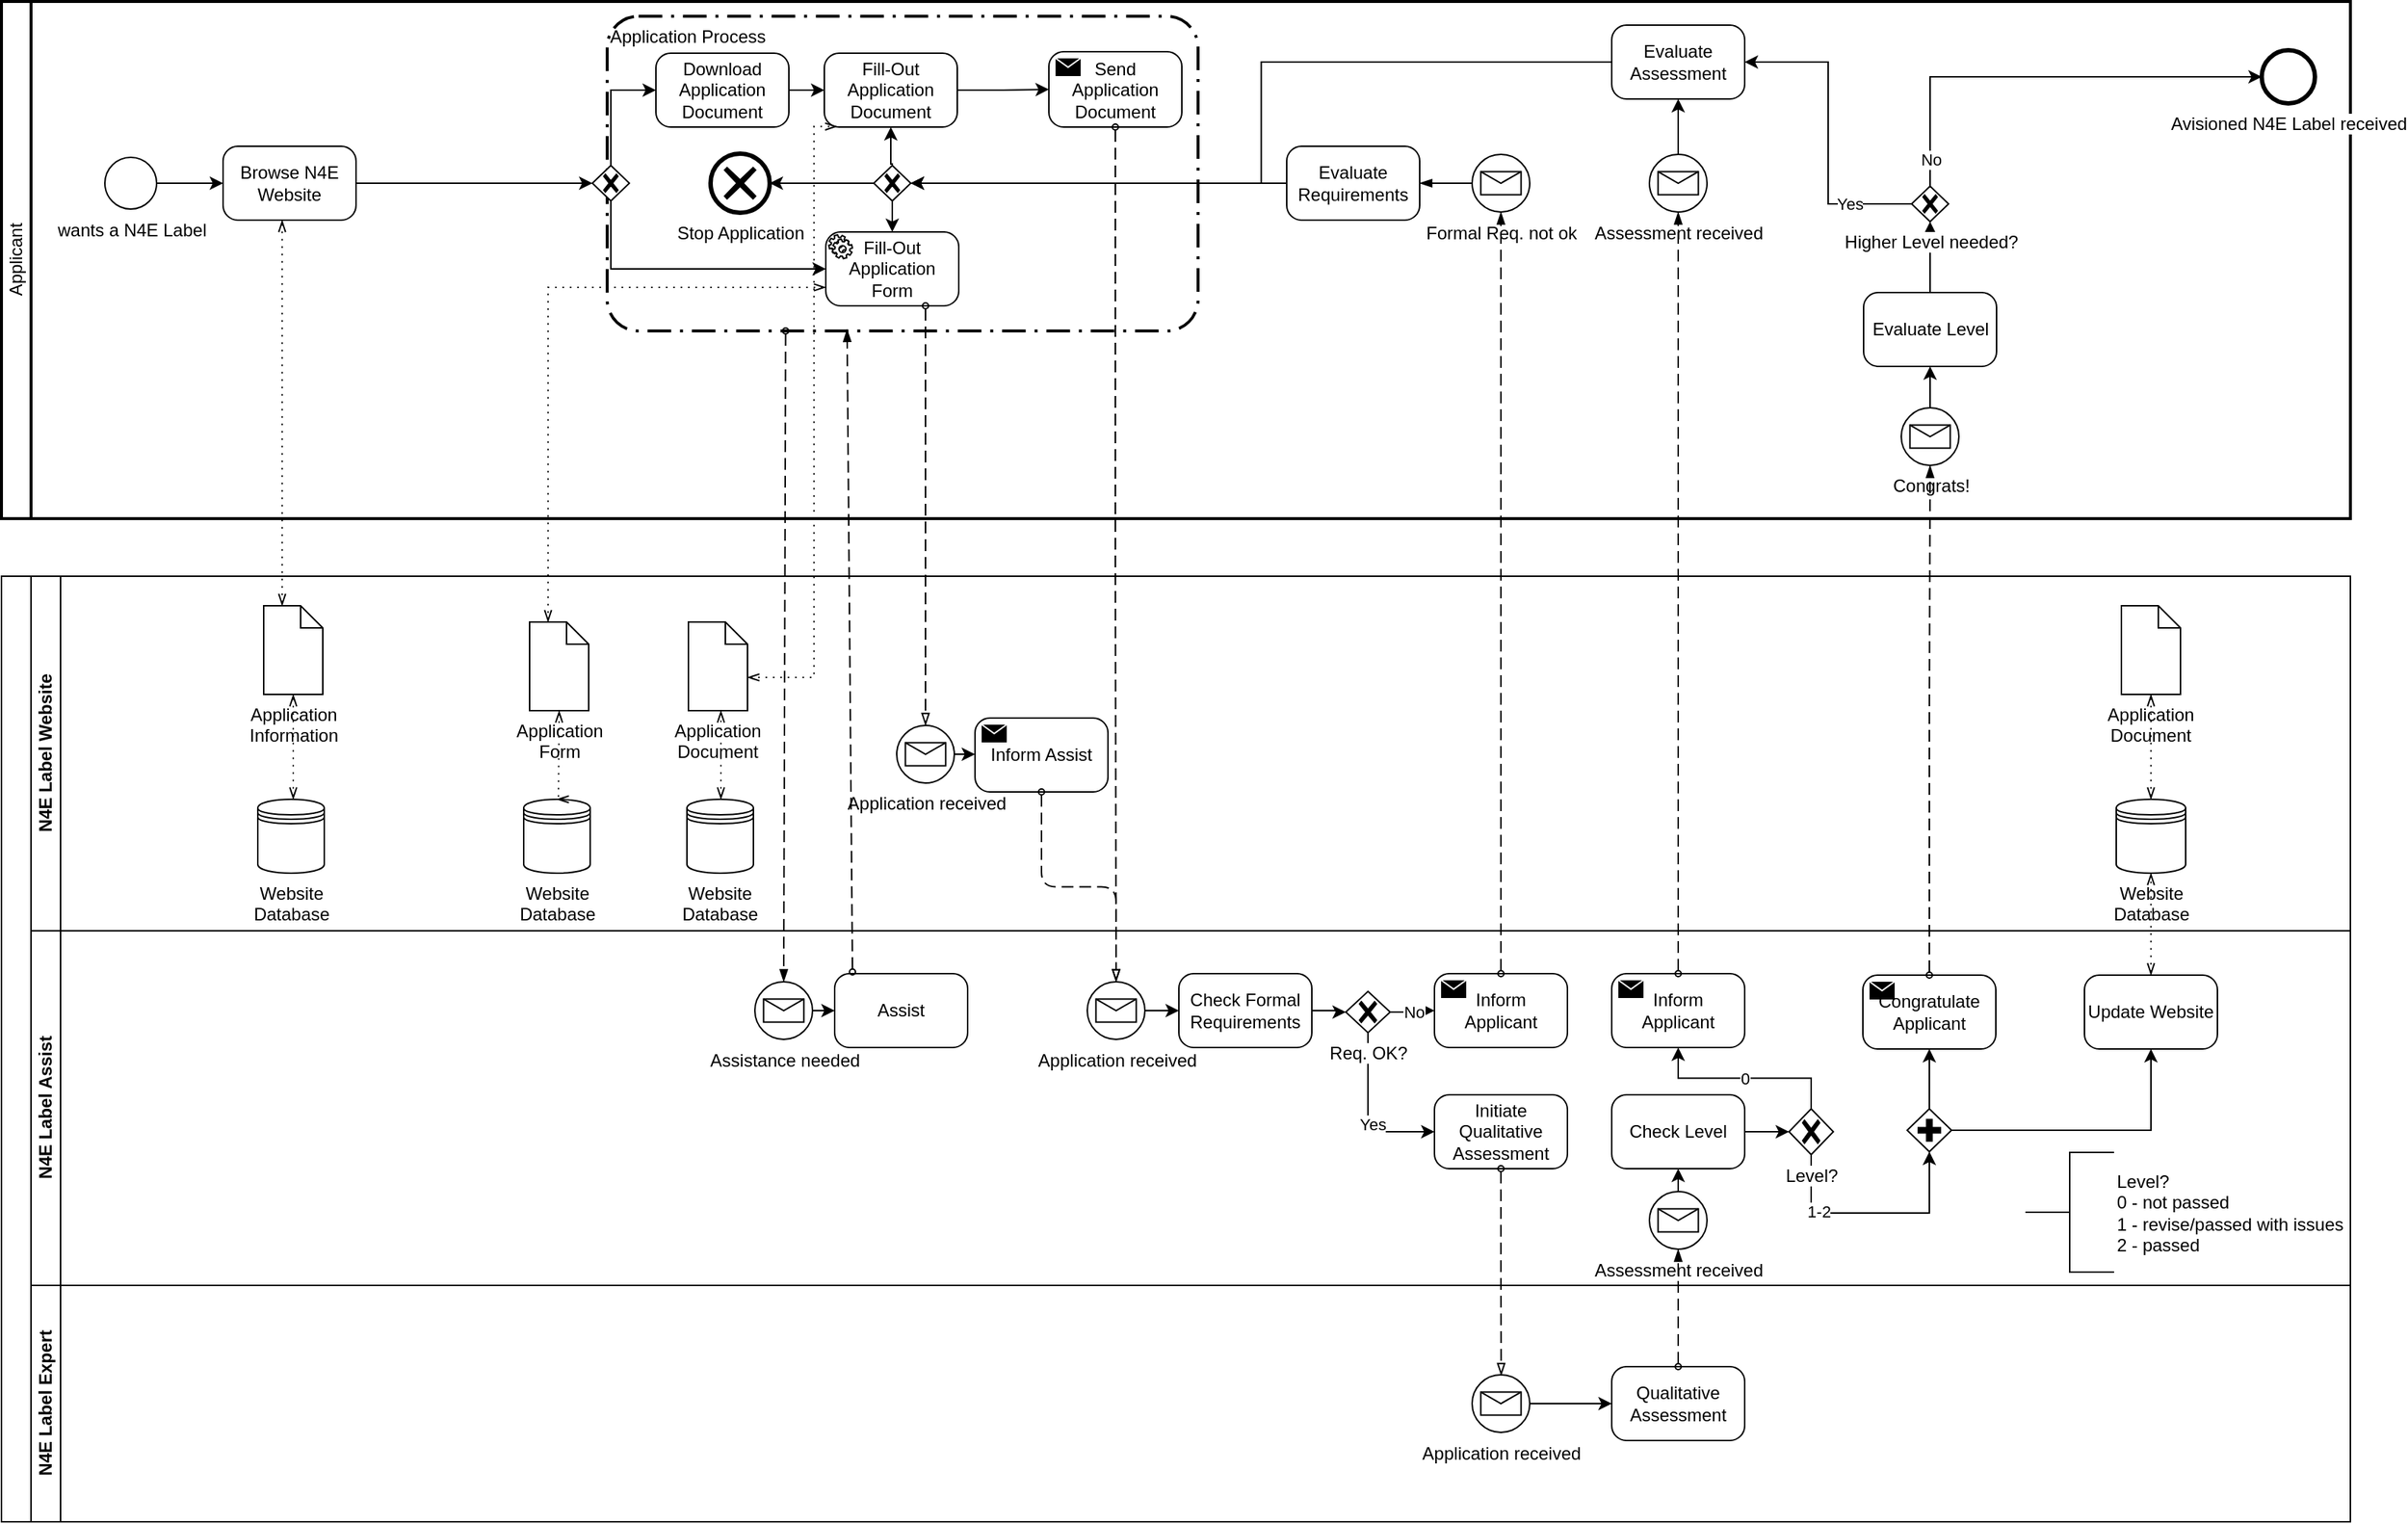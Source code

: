 <mxfile version="20.3.7" type="github">
  <diagram id="vR4M4Qg-3FGXWyI_U7lr" name="Seite-1">
    <mxGraphModel dx="1237" dy="1781" grid="1" gridSize="10" guides="1" tooltips="1" connect="1" arrows="1" fold="1" page="1" pageScale="1" pageWidth="1654" pageHeight="1169" math="0" shadow="0">
      <root>
        <mxCell id="0" />
        <mxCell id="1" parent="0" />
        <mxCell id="XjGaM9rbLymnAQcrOGoT-1" value="&lt;div&gt;Applicant&lt;/div&gt;" style="swimlane;html=1;startSize=20;fontStyle=0;collapsible=0;horizontal=0;swimlaneLine=1;swimlaneFillColor=#ffffff;strokeWidth=2;" vertex="1" parent="1">
          <mxGeometry x="40" y="-70" width="1590" height="350" as="geometry" />
        </mxCell>
        <mxCell id="XjGaM9rbLymnAQcrOGoT-29" value="Application Process" style="points=[[0.25,0,0],[0.5,0,0],[0.75,0,0],[1,0.25,0],[1,0.5,0],[1,0.75,0],[0.75,1,0],[0.5,1,0],[0.25,1,0],[0,0.75,0],[0,0.5,0],[0,0.25,0]];rounded=1;arcSize=10;dashed=1;strokeColor=default;fillColor=#FFFFFF;gradientColor=none;dashPattern=8 3 1 3;strokeWidth=2;fontFamily=Helvetica;fontSize=12;fontColor=default;align=left;verticalAlign=top;" vertex="1" parent="XjGaM9rbLymnAQcrOGoT-1">
          <mxGeometry x="410" y="10" width="400" height="213" as="geometry" />
        </mxCell>
        <mxCell id="XjGaM9rbLymnAQcrOGoT-16" style="edgeStyle=orthogonalEdgeStyle;rounded=0;orthogonalLoop=1;jettySize=auto;html=1;exitX=1;exitY=0.5;exitDx=0;exitDy=0;exitPerimeter=0;entryX=0;entryY=0.5;entryDx=0;entryDy=0;entryPerimeter=0;" edge="1" parent="XjGaM9rbLymnAQcrOGoT-1" source="XjGaM9rbLymnAQcrOGoT-13" target="XjGaM9rbLymnAQcrOGoT-14">
          <mxGeometry relative="1" as="geometry" />
        </mxCell>
        <mxCell id="XjGaM9rbLymnAQcrOGoT-13" value="&lt;div&gt;wants a N4E Label&lt;/div&gt;" style="points=[[0.145,0.145,0],[0.5,0,0],[0.855,0.145,0],[1,0.5,0],[0.855,0.855,0],[0.5,1,0],[0.145,0.855,0],[0,0.5,0]];shape=mxgraph.bpmn.event;html=1;verticalLabelPosition=bottom;labelBackgroundColor=#ffffff;verticalAlign=top;align=center;perimeter=ellipsePerimeter;outlineConnect=0;aspect=fixed;outline=standard;symbol=general;fillColor=#FFFFFF;" vertex="1" parent="XjGaM9rbLymnAQcrOGoT-1">
          <mxGeometry x="70" y="105.5" width="35" height="35" as="geometry" />
        </mxCell>
        <mxCell id="XjGaM9rbLymnAQcrOGoT-26" value="" style="edgeStyle=orthogonalEdgeStyle;rounded=0;orthogonalLoop=1;jettySize=auto;html=1;entryX=0;entryY=0.5;entryDx=0;entryDy=0;entryPerimeter=0;startArrow=none;exitX=1;exitY=0.5;exitDx=0;exitDy=0;exitPerimeter=0;" edge="1" parent="XjGaM9rbLymnAQcrOGoT-1" source="XjGaM9rbLymnAQcrOGoT-14" target="XjGaM9rbLymnAQcrOGoT-98">
          <mxGeometry relative="1" as="geometry">
            <mxPoint x="295" y="123" as="sourcePoint" />
            <mxPoint x="390" y="123" as="targetPoint" />
          </mxGeometry>
        </mxCell>
        <mxCell id="XjGaM9rbLymnAQcrOGoT-14" value="Browse N4E Website" style="points=[[0.25,0,0],[0.5,0,0],[0.75,0,0],[1,0.25,0],[1,0.5,0],[1,0.75,0],[0.75,1,0],[0.5,1,0],[0.25,1,0],[0,0.75,0],[0,0.5,0],[0,0.25,0]];shape=mxgraph.bpmn.task;whiteSpace=wrap;rectStyle=rounded;size=10;taskMarker=abstract;fillColor=#FFFFFF;" vertex="1" parent="XjGaM9rbLymnAQcrOGoT-1">
          <mxGeometry x="150" y="98" width="90" height="50" as="geometry" />
        </mxCell>
        <mxCell id="XjGaM9rbLymnAQcrOGoT-96" style="edgeStyle=orthogonalEdgeStyle;rounded=0;orthogonalLoop=1;jettySize=auto;html=1;exitX=1;exitY=0.5;exitDx=0;exitDy=0;exitPerimeter=0;entryX=0;entryY=0.5;entryDx=0;entryDy=0;entryPerimeter=0;" edge="1" parent="XjGaM9rbLymnAQcrOGoT-1" source="XjGaM9rbLymnAQcrOGoT-27" target="XjGaM9rbLymnAQcrOGoT-95">
          <mxGeometry relative="1" as="geometry" />
        </mxCell>
        <mxCell id="XjGaM9rbLymnAQcrOGoT-27" value="Download Application Document" style="points=[[0.25,0,0],[0.5,0,0],[0.75,0,0],[1,0.25,0],[1,0.5,0],[1,0.75,0],[0.75,1,0],[0.5,1,0],[0.25,1,0],[0,0.75,0],[0,0.5,0],[0,0.25,0]];shape=mxgraph.bpmn.task;whiteSpace=wrap;rectStyle=rounded;size=10;taskMarker=abstract;fillColor=#FFFFFF;" vertex="1" parent="XjGaM9rbLymnAQcrOGoT-1">
          <mxGeometry x="443" y="35" width="90" height="50" as="geometry" />
        </mxCell>
        <mxCell id="XjGaM9rbLymnAQcrOGoT-30" value="Avisioned N4E Label received" style="points=[[0.145,0.145,0],[0.5,0,0],[0.855,0.145,0],[1,0.5,0],[0.855,0.855,0],[0.5,1,0],[0.145,0.855,0],[0,0.5,0]];shape=mxgraph.bpmn.event;html=1;verticalLabelPosition=bottom;labelBackgroundColor=#ffffff;verticalAlign=top;align=center;perimeter=ellipsePerimeter;outlineConnect=0;aspect=fixed;outline=end;symbol=terminate2;fillColor=#FFFFFF;" vertex="1" parent="XjGaM9rbLymnAQcrOGoT-1">
          <mxGeometry x="1530" y="33" width="36" height="36" as="geometry" />
        </mxCell>
        <mxCell id="XjGaM9rbLymnAQcrOGoT-41" value="Send Application Document" style="points=[[0.25,0,0],[0.5,0,0],[0.75,0,0],[1,0.25,0],[1,0.5,0],[1,0.75,0],[0.75,1,0],[0.5,1,0],[0.25,1,0],[0,0.75,0],[0,0.5,0],[0,0.25,0]];shape=mxgraph.bpmn.task;whiteSpace=wrap;rectStyle=rounded;size=10;taskMarker=send;fillColor=#FFFFFF;" vertex="1" parent="XjGaM9rbLymnAQcrOGoT-1">
          <mxGeometry x="709" y="34" width="90" height="51" as="geometry" />
        </mxCell>
        <mxCell id="XjGaM9rbLymnAQcrOGoT-42" value="Fill-Out Application Form" style="points=[[0.25,0,0],[0.5,0,0],[0.75,0,0],[1,0.25,0],[1,0.5,0],[1,0.75,0],[0.75,1,0],[0.5,1,0],[0.25,1,0],[0,0.75,0],[0,0.5,0],[0,0.25,0]];shape=mxgraph.bpmn.task;whiteSpace=wrap;rectStyle=rounded;size=10;taskMarker=service;fontFamily=Helvetica;fontSize=12;fontColor=default;align=center;strokeColor=default;fillColor=#FFFFFF;" vertex="1" parent="XjGaM9rbLymnAQcrOGoT-1">
          <mxGeometry x="558" y="156" width="90" height="50" as="geometry" />
        </mxCell>
        <mxCell id="XjGaM9rbLymnAQcrOGoT-100" style="edgeStyle=orthogonalEdgeStyle;rounded=0;orthogonalLoop=1;jettySize=auto;html=1;exitX=0;exitY=0.5;exitDx=0;exitDy=0;exitPerimeter=0;entryX=1;entryY=0.5;entryDx=0;entryDy=0;entryPerimeter=0;startArrow=none;" edge="1" parent="XjGaM9rbLymnAQcrOGoT-1" source="XjGaM9rbLymnAQcrOGoT-175" target="XjGaM9rbLymnAQcrOGoT-99">
          <mxGeometry relative="1" as="geometry" />
        </mxCell>
        <mxCell id="XjGaM9rbLymnAQcrOGoT-80" value="Formal Req. not ok" style="points=[[0.145,0.145,0],[0.5,0,0],[0.855,0.145,0],[1,0.5,0],[0.855,0.855,0],[0.5,1,0],[0.145,0.855,0],[0,0.5,0]];shape=mxgraph.bpmn.event;html=1;verticalLabelPosition=bottom;labelBackgroundColor=#ffffff;verticalAlign=top;align=center;perimeter=ellipsePerimeter;outlineConnect=0;aspect=fixed;outline=standard;symbol=message;fontFamily=Helvetica;fontSize=12;fontColor=default;strokeColor=default;fillColor=#FFFFFF;" vertex="1" parent="XjGaM9rbLymnAQcrOGoT-1">
          <mxGeometry x="995.5" y="103.5" width="39" height="39" as="geometry" />
        </mxCell>
        <mxCell id="XjGaM9rbLymnAQcrOGoT-92" style="edgeStyle=orthogonalEdgeStyle;rounded=0;orthogonalLoop=1;jettySize=auto;html=1;exitX=0.5;exitY=1;exitDx=0;exitDy=0;exitPerimeter=0;entryX=0;entryY=0.5;entryDx=0;entryDy=0;entryPerimeter=0;" edge="1" parent="XjGaM9rbLymnAQcrOGoT-1" source="XjGaM9rbLymnAQcrOGoT-98" target="XjGaM9rbLymnAQcrOGoT-42">
          <mxGeometry relative="1" as="geometry">
            <mxPoint x="415" y="148" as="sourcePoint" />
          </mxGeometry>
        </mxCell>
        <mxCell id="XjGaM9rbLymnAQcrOGoT-94" style="edgeStyle=orthogonalEdgeStyle;rounded=0;orthogonalLoop=1;jettySize=auto;html=1;exitX=0.5;exitY=0;exitDx=0;exitDy=0;exitPerimeter=0;entryX=0;entryY=0.5;entryDx=0;entryDy=0;entryPerimeter=0;" edge="1" parent="XjGaM9rbLymnAQcrOGoT-1" source="XjGaM9rbLymnAQcrOGoT-98" target="XjGaM9rbLymnAQcrOGoT-27">
          <mxGeometry relative="1" as="geometry">
            <mxPoint x="415" y="98" as="sourcePoint" />
          </mxGeometry>
        </mxCell>
        <mxCell id="XjGaM9rbLymnAQcrOGoT-97" style="edgeStyle=orthogonalEdgeStyle;rounded=0;orthogonalLoop=1;jettySize=auto;html=1;exitX=1;exitY=0.5;exitDx=0;exitDy=0;exitPerimeter=0;entryX=0;entryY=0.5;entryDx=0;entryDy=0;entryPerimeter=0;" edge="1" parent="XjGaM9rbLymnAQcrOGoT-1" source="XjGaM9rbLymnAQcrOGoT-95" target="XjGaM9rbLymnAQcrOGoT-41">
          <mxGeometry relative="1" as="geometry" />
        </mxCell>
        <mxCell id="XjGaM9rbLymnAQcrOGoT-95" value="Fill-Out Application Document" style="points=[[0.25,0,0],[0.5,0,0],[0.75,0,0],[1,0.25,0],[1,0.5,0],[1,0.75,0],[0.75,1,0],[0.5,1,0],[0.25,1,0],[0,0.75,0],[0,0.5,0],[0,0.25,0]];shape=mxgraph.bpmn.task;whiteSpace=wrap;rectStyle=rounded;size=10;taskMarker=abstract;fillColor=#FFFFFF;" vertex="1" parent="XjGaM9rbLymnAQcrOGoT-1">
          <mxGeometry x="557" y="35" width="90" height="50" as="geometry" />
        </mxCell>
        <mxCell id="XjGaM9rbLymnAQcrOGoT-98" value="" style="points=[[0.25,0.25,0],[0.5,0,0],[0.75,0.25,0],[1,0.5,0],[0.75,0.75,0],[0.5,1,0],[0.25,0.75,0],[0,0.5,0]];shape=mxgraph.bpmn.gateway2;html=1;verticalLabelPosition=bottom;labelBackgroundColor=#ffffff;verticalAlign=top;align=center;perimeter=rhombusPerimeter;outlineConnect=0;outline=none;symbol=none;gwType=exclusive;fontFamily=Helvetica;fontSize=12;fontColor=default;strokeColor=default;fillColor=#FFFFFF;" vertex="1" parent="XjGaM9rbLymnAQcrOGoT-1">
          <mxGeometry x="400" y="111" width="25" height="24" as="geometry" />
        </mxCell>
        <mxCell id="XjGaM9rbLymnAQcrOGoT-101" style="edgeStyle=orthogonalEdgeStyle;rounded=0;orthogonalLoop=1;jettySize=auto;html=1;exitX=0.5;exitY=0;exitDx=0;exitDy=0;exitPerimeter=0;entryX=0.5;entryY=1;entryDx=0;entryDy=0;entryPerimeter=0;" edge="1" parent="XjGaM9rbLymnAQcrOGoT-1" source="XjGaM9rbLymnAQcrOGoT-99" target="XjGaM9rbLymnAQcrOGoT-95">
          <mxGeometry relative="1" as="geometry">
            <Array as="points">
              <mxPoint x="602" y="110" />
              <mxPoint x="603" y="110" />
            </Array>
          </mxGeometry>
        </mxCell>
        <mxCell id="XjGaM9rbLymnAQcrOGoT-102" style="edgeStyle=orthogonalEdgeStyle;rounded=0;orthogonalLoop=1;jettySize=auto;html=1;exitX=0.5;exitY=1;exitDx=0;exitDy=0;exitPerimeter=0;entryX=0.5;entryY=0;entryDx=0;entryDy=0;entryPerimeter=0;" edge="1" parent="XjGaM9rbLymnAQcrOGoT-1" source="XjGaM9rbLymnAQcrOGoT-99" target="XjGaM9rbLymnAQcrOGoT-42">
          <mxGeometry relative="1" as="geometry" />
        </mxCell>
        <mxCell id="XjGaM9rbLymnAQcrOGoT-109" style="edgeStyle=orthogonalEdgeStyle;rounded=0;orthogonalLoop=1;jettySize=auto;html=1;exitX=0;exitY=0.5;exitDx=0;exitDy=0;exitPerimeter=0;" edge="1" parent="XjGaM9rbLymnAQcrOGoT-1" source="XjGaM9rbLymnAQcrOGoT-99" target="XjGaM9rbLymnAQcrOGoT-108">
          <mxGeometry relative="1" as="geometry" />
        </mxCell>
        <mxCell id="XjGaM9rbLymnAQcrOGoT-99" value="" style="points=[[0.25,0.25,0],[0.5,0,0],[0.75,0.25,0],[1,0.5,0],[0.75,0.75,0],[0.5,1,0],[0.25,0.75,0],[0,0.5,0]];shape=mxgraph.bpmn.gateway2;html=1;verticalLabelPosition=bottom;labelBackgroundColor=#ffffff;verticalAlign=top;align=center;perimeter=rhombusPerimeter;outlineConnect=0;outline=none;symbol=none;gwType=exclusive;fontFamily=Helvetica;fontSize=12;fontColor=default;strokeColor=default;fillColor=#FFFFFF;" vertex="1" parent="XjGaM9rbLymnAQcrOGoT-1">
          <mxGeometry x="590.5" y="111" width="25" height="24" as="geometry" />
        </mxCell>
        <mxCell id="XjGaM9rbLymnAQcrOGoT-108" value="Stop Application" style="points=[[0.145,0.145,0],[0.5,0,0],[0.855,0.145,0],[1,0.5,0],[0.855,0.855,0],[0.5,1,0],[0.145,0.855,0],[0,0.5,0]];shape=mxgraph.bpmn.event;html=1;verticalLabelPosition=bottom;labelBackgroundColor=#ffffff;verticalAlign=top;align=center;perimeter=ellipsePerimeter;outlineConnect=0;aspect=fixed;outline=end;symbol=cancel;fillColor=#FFFFFF;" vertex="1" parent="XjGaM9rbLymnAQcrOGoT-1">
          <mxGeometry x="480" y="103" width="40" height="40" as="geometry" />
        </mxCell>
        <mxCell id="XjGaM9rbLymnAQcrOGoT-149" style="edgeStyle=orthogonalEdgeStyle;rounded=0;orthogonalLoop=1;jettySize=auto;html=1;exitX=0.5;exitY=0;exitDx=0;exitDy=0;exitPerimeter=0;entryX=0.5;entryY=1;entryDx=0;entryDy=0;entryPerimeter=0;" edge="1" parent="XjGaM9rbLymnAQcrOGoT-1" source="XjGaM9rbLymnAQcrOGoT-121" target="XjGaM9rbLymnAQcrOGoT-148">
          <mxGeometry relative="1" as="geometry" />
        </mxCell>
        <mxCell id="XjGaM9rbLymnAQcrOGoT-121" value="Assessment received" style="points=[[0.145,0.145,0],[0.5,0,0],[0.855,0.145,0],[1,0.5,0],[0.855,0.855,0],[0.5,1,0],[0.145,0.855,0],[0,0.5,0]];shape=mxgraph.bpmn.event;html=1;verticalLabelPosition=bottom;labelBackgroundColor=#ffffff;verticalAlign=top;align=center;perimeter=ellipsePerimeter;outlineConnect=0;aspect=fixed;outline=standard;symbol=message;fontFamily=Helvetica;fontSize=12;fontColor=default;strokeColor=default;fillColor=#FFFFFF;" vertex="1" parent="XjGaM9rbLymnAQcrOGoT-1">
          <mxGeometry x="1115.5" y="103.5" width="39" height="39" as="geometry" />
        </mxCell>
        <mxCell id="XjGaM9rbLymnAQcrOGoT-166" style="edgeStyle=orthogonalEdgeStyle;rounded=0;orthogonalLoop=1;jettySize=auto;html=1;exitX=0.5;exitY=0;exitDx=0;exitDy=0;exitPerimeter=0;entryX=0.5;entryY=1;entryDx=0;entryDy=0;entryPerimeter=0;" edge="1" parent="XjGaM9rbLymnAQcrOGoT-1" source="XjGaM9rbLymnAQcrOGoT-138" target="XjGaM9rbLymnAQcrOGoT-165">
          <mxGeometry relative="1" as="geometry" />
        </mxCell>
        <mxCell id="XjGaM9rbLymnAQcrOGoT-138" value="Congrats!" style="points=[[0.145,0.145,0],[0.5,0,0],[0.855,0.145,0],[1,0.5,0],[0.855,0.855,0],[0.5,1,0],[0.145,0.855,0],[0,0.5,0]];shape=mxgraph.bpmn.event;html=1;verticalLabelPosition=bottom;labelBackgroundColor=#ffffff;verticalAlign=top;align=center;perimeter=ellipsePerimeter;outlineConnect=0;aspect=fixed;outline=standard;symbol=message;fontFamily=Helvetica;fontSize=12;fontColor=default;strokeColor=default;fillColor=#FFFFFF;" vertex="1" parent="XjGaM9rbLymnAQcrOGoT-1">
          <mxGeometry x="1286" y="275" width="39" height="39" as="geometry" />
        </mxCell>
        <mxCell id="XjGaM9rbLymnAQcrOGoT-151" style="edgeStyle=orthogonalEdgeStyle;rounded=0;orthogonalLoop=1;jettySize=auto;html=1;exitX=0;exitY=0.5;exitDx=0;exitDy=0;exitPerimeter=0;entryX=1;entryY=0.5;entryDx=0;entryDy=0;entryPerimeter=0;" edge="1" parent="XjGaM9rbLymnAQcrOGoT-1" source="XjGaM9rbLymnAQcrOGoT-148" target="XjGaM9rbLymnAQcrOGoT-99">
          <mxGeometry relative="1" as="geometry">
            <mxPoint x="986.5" y="41" as="targetPoint" />
          </mxGeometry>
        </mxCell>
        <mxCell id="XjGaM9rbLymnAQcrOGoT-148" value="Evaluate Assessment" style="points=[[0.25,0,0],[0.5,0,0],[0.75,0,0],[1,0.25,0],[1,0.5,0],[1,0.75,0],[0.75,1,0],[0.5,1,0],[0.25,1,0],[0,0.75,0],[0,0.5,0],[0,0.25,0]];shape=mxgraph.bpmn.task;whiteSpace=wrap;rectStyle=rounded;size=10;taskMarker=abstract;fillColor=#FFFFFF;" vertex="1" parent="XjGaM9rbLymnAQcrOGoT-1">
          <mxGeometry x="1090" y="16" width="90" height="50" as="geometry" />
        </mxCell>
        <mxCell id="XjGaM9rbLymnAQcrOGoT-168" style="edgeStyle=orthogonalEdgeStyle;rounded=0;orthogonalLoop=1;jettySize=auto;html=1;exitX=0.5;exitY=0;exitDx=0;exitDy=0;exitPerimeter=0;entryX=0.5;entryY=1;entryDx=0;entryDy=0;entryPerimeter=0;" edge="1" parent="XjGaM9rbLymnAQcrOGoT-1" source="XjGaM9rbLymnAQcrOGoT-165" target="XjGaM9rbLymnAQcrOGoT-167">
          <mxGeometry relative="1" as="geometry" />
        </mxCell>
        <mxCell id="XjGaM9rbLymnAQcrOGoT-165" value="Evaluate Level" style="points=[[0.25,0,0],[0.5,0,0],[0.75,0,0],[1,0.25,0],[1,0.5,0],[1,0.75,0],[0.75,1,0],[0.5,1,0],[0.25,1,0],[0,0.75,0],[0,0.5,0],[0,0.25,0]];shape=mxgraph.bpmn.task;whiteSpace=wrap;rectStyle=rounded;size=10;taskMarker=abstract;fillColor=#FFFFFF;" vertex="1" parent="XjGaM9rbLymnAQcrOGoT-1">
          <mxGeometry x="1260.5" y="197" width="90" height="50" as="geometry" />
        </mxCell>
        <mxCell id="XjGaM9rbLymnAQcrOGoT-169" style="edgeStyle=orthogonalEdgeStyle;rounded=0;orthogonalLoop=1;jettySize=auto;html=1;exitX=0;exitY=0.5;exitDx=0;exitDy=0;exitPerimeter=0;entryX=1;entryY=0.5;entryDx=0;entryDy=0;entryPerimeter=0;" edge="1" parent="XjGaM9rbLymnAQcrOGoT-1" source="XjGaM9rbLymnAQcrOGoT-167" target="XjGaM9rbLymnAQcrOGoT-148">
          <mxGeometry relative="1" as="geometry" />
        </mxCell>
        <mxCell id="XjGaM9rbLymnAQcrOGoT-170" value="Yes" style="edgeLabel;html=1;align=center;verticalAlign=middle;resizable=0;points=[];" vertex="1" connectable="0" parent="XjGaM9rbLymnAQcrOGoT-169">
          <mxGeometry x="-0.591" relative="1" as="geometry">
            <mxPoint as="offset" />
          </mxGeometry>
        </mxCell>
        <mxCell id="XjGaM9rbLymnAQcrOGoT-172" style="edgeStyle=orthogonalEdgeStyle;rounded=0;orthogonalLoop=1;jettySize=auto;html=1;exitX=0.5;exitY=0;exitDx=0;exitDy=0;exitPerimeter=0;entryX=0;entryY=0.5;entryDx=0;entryDy=0;entryPerimeter=0;" edge="1" parent="XjGaM9rbLymnAQcrOGoT-1" source="XjGaM9rbLymnAQcrOGoT-167" target="XjGaM9rbLymnAQcrOGoT-30">
          <mxGeometry relative="1" as="geometry" />
        </mxCell>
        <mxCell id="XjGaM9rbLymnAQcrOGoT-173" value="&lt;div&gt;No&lt;/div&gt;" style="edgeLabel;html=1;align=center;verticalAlign=middle;resizable=0;points=[];" vertex="1" connectable="0" parent="XjGaM9rbLymnAQcrOGoT-172">
          <mxGeometry x="-0.875" relative="1" as="geometry">
            <mxPoint as="offset" />
          </mxGeometry>
        </mxCell>
        <mxCell id="XjGaM9rbLymnAQcrOGoT-167" value="Higher Level needed?" style="points=[[0.25,0.25,0],[0.5,0,0],[0.75,0.25,0],[1,0.5,0],[0.75,0.75,0],[0.5,1,0],[0.25,0.75,0],[0,0.5,0]];shape=mxgraph.bpmn.gateway2;html=1;verticalLabelPosition=bottom;labelBackgroundColor=#ffffff;verticalAlign=top;align=center;perimeter=rhombusPerimeter;outlineConnect=0;outline=none;symbol=none;gwType=exclusive;fontFamily=Helvetica;fontSize=12;fontColor=default;strokeColor=default;fillColor=#FFFFFF;" vertex="1" parent="XjGaM9rbLymnAQcrOGoT-1">
          <mxGeometry x="1293" y="125" width="25" height="24" as="geometry" />
        </mxCell>
        <mxCell id="XjGaM9rbLymnAQcrOGoT-175" value="Evaluate Requirements" style="points=[[0.25,0,0],[0.5,0,0],[0.75,0,0],[1,0.25,0],[1,0.5,0],[1,0.75,0],[0.75,1,0],[0.5,1,0],[0.25,1,0],[0,0.75,0],[0,0.5,0],[0,0.25,0]];shape=mxgraph.bpmn.task;whiteSpace=wrap;rectStyle=rounded;size=10;taskMarker=abstract;fillColor=#FFFFFF;" vertex="1" parent="XjGaM9rbLymnAQcrOGoT-1">
          <mxGeometry x="870" y="98" width="90" height="50" as="geometry" />
        </mxCell>
        <mxCell id="XjGaM9rbLymnAQcrOGoT-176" value="" style="edgeStyle=orthogonalEdgeStyle;fontSize=11;html=1;endArrow=blockThin;endFill=1;fontFamily=Helvetica;fontColor=default;align=center;strokeColor=default;" edge="1" parent="XjGaM9rbLymnAQcrOGoT-1" source="XjGaM9rbLymnAQcrOGoT-80" target="XjGaM9rbLymnAQcrOGoT-175">
          <mxGeometry relative="1" as="geometry">
            <mxPoint x="1035.5" y="52" as="sourcePoint" />
            <mxPoint x="655.5" y="53" as="targetPoint" />
          </mxGeometry>
        </mxCell>
        <mxCell id="XjGaM9rbLymnAQcrOGoT-4" value="" style="swimlane;html=1;childLayout=stackLayout;resizeParent=1;resizeParentMax=0;horizontal=0;startSize=20;horizontalStack=0;fillColor=#FFFFFF;" vertex="1" parent="1">
          <mxGeometry x="40" y="319" width="1590" height="640" as="geometry" />
        </mxCell>
        <mxCell id="XjGaM9rbLymnAQcrOGoT-5" value="&lt;div&gt;N4E Label Website&lt;/div&gt;" style="swimlane;html=1;startSize=20;horizontal=0;fillColor=#FFFFFF;swimlaneFillColor=#FFFFFF;" vertex="1" parent="XjGaM9rbLymnAQcrOGoT-4">
          <mxGeometry x="20" width="1570" height="240" as="geometry" />
        </mxCell>
        <mxCell id="XjGaM9rbLymnAQcrOGoT-15" value="Website Database" style="shape=datastore;whiteSpace=wrap;html=1;labelPosition=center;verticalLabelPosition=bottom;align=center;verticalAlign=top;fillColor=#FFFFFF;" vertex="1" parent="XjGaM9rbLymnAQcrOGoT-5">
          <mxGeometry x="153.5" y="151" width="45" height="50" as="geometry" />
        </mxCell>
        <mxCell id="XjGaM9rbLymnAQcrOGoT-18" value="Application Information" style="shape=mxgraph.bpmn.data;labelPosition=center;verticalLabelPosition=bottom;align=center;verticalAlign=top;whiteSpace=wrap;size=15;html=1;fillColor=#FFFFFF;" vertex="1" parent="XjGaM9rbLymnAQcrOGoT-5">
          <mxGeometry x="157.5" y="20" width="40" height="60" as="geometry" />
        </mxCell>
        <mxCell id="XjGaM9rbLymnAQcrOGoT-22" value="" style="edgeStyle=elbowEdgeStyle;fontSize=12;html=1;endFill=0;startFill=0;endSize=6;startSize=6;dashed=1;dashPattern=1 4;endArrow=openThin;startArrow=openThin;fontFamily=Helvetica;fontColor=default;align=center;strokeColor=default;" edge="1" parent="XjGaM9rbLymnAQcrOGoT-5" source="XjGaM9rbLymnAQcrOGoT-15" target="XjGaM9rbLymnAQcrOGoT-18">
          <mxGeometry width="160" relative="1" as="geometry">
            <mxPoint x="220" y="110" as="sourcePoint" />
            <mxPoint x="530" y="40" as="targetPoint" />
          </mxGeometry>
        </mxCell>
        <mxCell id="XjGaM9rbLymnAQcrOGoT-31" value="Website Database" style="shape=datastore;whiteSpace=wrap;html=1;labelPosition=center;verticalLabelPosition=bottom;align=center;verticalAlign=top;fillColor=#FFFFFF;" vertex="1" parent="XjGaM9rbLymnAQcrOGoT-5">
          <mxGeometry x="444" y="151" width="45" height="50" as="geometry" />
        </mxCell>
        <mxCell id="XjGaM9rbLymnAQcrOGoT-32" value="Application Document" style="shape=mxgraph.bpmn.data;labelPosition=center;verticalLabelPosition=bottom;align=center;verticalAlign=top;whiteSpace=wrap;size=15;html=1;fillColor=#FFFFFF;" vertex="1" parent="XjGaM9rbLymnAQcrOGoT-5">
          <mxGeometry x="445" y="31" width="40" height="60" as="geometry" />
        </mxCell>
        <mxCell id="XjGaM9rbLymnAQcrOGoT-33" value="" style="edgeStyle=elbowEdgeStyle;fontSize=12;html=1;endFill=0;startFill=0;endSize=6;startSize=6;dashed=1;dashPattern=1 4;endArrow=openThin;startArrow=openThin;fontFamily=Helvetica;fontColor=default;align=center;strokeColor=default;" edge="1" parent="XjGaM9rbLymnAQcrOGoT-5" source="XjGaM9rbLymnAQcrOGoT-31">
          <mxGeometry width="160" relative="1" as="geometry">
            <mxPoint x="350" y="100" as="sourcePoint" />
            <mxPoint x="467" y="91" as="targetPoint" />
            <Array as="points">
              <mxPoint x="467" y="121" />
            </Array>
          </mxGeometry>
        </mxCell>
        <mxCell id="XjGaM9rbLymnAQcrOGoT-44" value="Website Database" style="shape=datastore;whiteSpace=wrap;html=1;labelPosition=center;verticalLabelPosition=bottom;align=center;verticalAlign=top;fillColor=#FFFFFF;" vertex="1" parent="XjGaM9rbLymnAQcrOGoT-5">
          <mxGeometry x="333.5" y="151" width="45" height="50" as="geometry" />
        </mxCell>
        <mxCell id="XjGaM9rbLymnAQcrOGoT-45" value="Application Form" style="shape=mxgraph.bpmn.data;labelPosition=center;verticalLabelPosition=bottom;align=center;verticalAlign=top;whiteSpace=wrap;size=15;html=1;fillColor=#FFFFFF;" vertex="1" parent="XjGaM9rbLymnAQcrOGoT-5">
          <mxGeometry x="337.5" y="31" width="40" height="60" as="geometry" />
        </mxCell>
        <mxCell id="XjGaM9rbLymnAQcrOGoT-51" value="" style="edgeStyle=elbowEdgeStyle;fontSize=12;html=1;endFill=0;startFill=0;endSize=6;startSize=6;dashed=1;dashPattern=1 4;endArrow=openThin;startArrow=openThin;rounded=0;exitX=0.5;exitY=1;exitDx=0;exitDy=0;exitPerimeter=0;entryX=0.5;entryY=0;entryDx=0;entryDy=0;" edge="1" parent="XjGaM9rbLymnAQcrOGoT-5" source="XjGaM9rbLymnAQcrOGoT-45" target="XjGaM9rbLymnAQcrOGoT-44">
          <mxGeometry width="160" relative="1" as="geometry">
            <mxPoint x="450" y="-29" as="sourcePoint" />
            <mxPoint x="610" y="-29" as="targetPoint" />
          </mxGeometry>
        </mxCell>
        <mxCell id="XjGaM9rbLymnAQcrOGoT-55" style="edgeStyle=orthogonalEdgeStyle;rounded=0;orthogonalLoop=1;jettySize=auto;html=1;exitX=1;exitY=0.5;exitDx=0;exitDy=0;exitPerimeter=0;entryX=0;entryY=0.5;entryDx=0;entryDy=0;entryPerimeter=0;" edge="1" parent="XjGaM9rbLymnAQcrOGoT-5" source="XjGaM9rbLymnAQcrOGoT-52" target="XjGaM9rbLymnAQcrOGoT-54">
          <mxGeometry relative="1" as="geometry" />
        </mxCell>
        <mxCell id="XjGaM9rbLymnAQcrOGoT-52" value="Application received" style="points=[[0.145,0.145,0],[0.5,0,0],[0.855,0.145,0],[1,0.5,0],[0.855,0.855,0],[0.5,1,0],[0.145,0.855,0],[0,0.5,0]];shape=mxgraph.bpmn.event;html=1;verticalLabelPosition=bottom;labelBackgroundColor=#ffffff;verticalAlign=top;align=center;perimeter=ellipsePerimeter;outlineConnect=0;aspect=fixed;outline=standard;symbol=message;fontFamily=Helvetica;fontSize=12;fontColor=default;strokeColor=default;fillColor=#FFFFFF;" vertex="1" parent="XjGaM9rbLymnAQcrOGoT-5">
          <mxGeometry x="586" y="101" width="39" height="39" as="geometry" />
        </mxCell>
        <mxCell id="XjGaM9rbLymnAQcrOGoT-54" value="Inform Assist" style="points=[[0.25,0,0],[0.5,0,0],[0.75,0,0],[1,0.25,0],[1,0.5,0],[1,0.75,0],[0.75,1,0],[0.5,1,0],[0.25,1,0],[0,0.75,0],[0,0.5,0],[0,0.25,0]];shape=mxgraph.bpmn.task;whiteSpace=wrap;rectStyle=rounded;size=10;taskMarker=send;fontFamily=Helvetica;fontSize=12;fontColor=default;align=center;strokeColor=default;fillColor=#FFFFFF;" vertex="1" parent="XjGaM9rbLymnAQcrOGoT-5">
          <mxGeometry x="639" y="96" width="90" height="50" as="geometry" />
        </mxCell>
        <mxCell id="XjGaM9rbLymnAQcrOGoT-147" style="edgeStyle=orthogonalEdgeStyle;fontSize=11;html=1;endFill=0;startFill=0;endSize=6;startSize=6;dashed=1;dashPattern=1 4;endArrow=openThin;startArrow=openThin;fontFamily=Helvetica;fontColor=default;align=center;strokeColor=default;" edge="1" parent="XjGaM9rbLymnAQcrOGoT-5" source="XjGaM9rbLymnAQcrOGoT-141" target="XjGaM9rbLymnAQcrOGoT-146">
          <mxGeometry relative="1" as="geometry" />
        </mxCell>
        <mxCell id="XjGaM9rbLymnAQcrOGoT-141" value="Website Database" style="shape=datastore;whiteSpace=wrap;html=1;labelPosition=center;verticalLabelPosition=bottom;align=center;verticalAlign=top;fillColor=#FFFFFF;" vertex="1" parent="XjGaM9rbLymnAQcrOGoT-5">
          <mxGeometry x="1411.5" y="151" width="47" height="50" as="geometry" />
        </mxCell>
        <mxCell id="XjGaM9rbLymnAQcrOGoT-146" value="Application Document" style="shape=mxgraph.bpmn.data;labelPosition=center;verticalLabelPosition=bottom;align=center;verticalAlign=top;whiteSpace=wrap;size=15;html=1;fillColor=#FFFFFF;" vertex="1" parent="XjGaM9rbLymnAQcrOGoT-5">
          <mxGeometry x="1415" y="20" width="40" height="60" as="geometry" />
        </mxCell>
        <mxCell id="XjGaM9rbLymnAQcrOGoT-6" value="&lt;div&gt;N4E Label Assist&lt;/div&gt;" style="swimlane;html=1;startSize=20;horizontal=0;swimlaneFillColor=#FFFFFF;" vertex="1" parent="XjGaM9rbLymnAQcrOGoT-4">
          <mxGeometry x="20" y="240" width="1570" height="240" as="geometry">
            <mxRectangle x="20" y="160" width="1020" height="30" as="alternateBounds" />
          </mxGeometry>
        </mxCell>
        <mxCell id="XjGaM9rbLymnAQcrOGoT-77" style="edgeStyle=orthogonalEdgeStyle;rounded=0;orthogonalLoop=1;jettySize=auto;html=1;exitX=1;exitY=0.5;exitDx=0;exitDy=0;exitPerimeter=0;entryX=0;entryY=0.5;entryDx=0;entryDy=0;entryPerimeter=0;" edge="1" parent="XjGaM9rbLymnAQcrOGoT-6" source="XjGaM9rbLymnAQcrOGoT-56" target="XjGaM9rbLymnAQcrOGoT-76">
          <mxGeometry relative="1" as="geometry" />
        </mxCell>
        <mxCell id="XjGaM9rbLymnAQcrOGoT-56" value="Application received" style="points=[[0.145,0.145,0],[0.5,0,0],[0.855,0.145,0],[1,0.5,0],[0.855,0.855,0],[0.5,1,0],[0.145,0.855,0],[0,0.5,0]];shape=mxgraph.bpmn.event;html=1;verticalLabelPosition=bottom;labelBackgroundColor=#ffffff;verticalAlign=top;align=center;perimeter=ellipsePerimeter;outlineConnect=0;aspect=fixed;outline=standard;symbol=message;fontFamily=Helvetica;fontSize=12;fontColor=default;strokeColor=default;fillColor=#FFFFFF;" vertex="1" parent="XjGaM9rbLymnAQcrOGoT-6">
          <mxGeometry x="715" y="34.5" width="39" height="39" as="geometry" />
        </mxCell>
        <mxCell id="XjGaM9rbLymnAQcrOGoT-72" value="Assistance needed" style="points=[[0.145,0.145,0],[0.5,0,0],[0.855,0.145,0],[1,0.5,0],[0.855,0.855,0],[0.5,1,0],[0.145,0.855,0],[0,0.5,0]];shape=mxgraph.bpmn.event;html=1;verticalLabelPosition=bottom;labelBackgroundColor=#ffffff;verticalAlign=top;align=center;perimeter=ellipsePerimeter;outlineConnect=0;aspect=fixed;outline=standard;symbol=message;fontFamily=Helvetica;fontSize=12;fontColor=default;strokeColor=default;fillColor=#FFFFFF;" vertex="1" parent="XjGaM9rbLymnAQcrOGoT-6">
          <mxGeometry x="490" y="34.5" width="39" height="39" as="geometry" />
        </mxCell>
        <mxCell id="XjGaM9rbLymnAQcrOGoT-73" value="Assist" style="points=[[0.25,0,0],[0.5,0,0],[0.75,0,0],[1,0.25,0],[1,0.5,0],[1,0.75,0],[0.75,1,0],[0.5,1,0],[0.25,1,0],[0,0.75,0],[0,0.5,0],[0,0.25,0]];shape=mxgraph.bpmn.task;whiteSpace=wrap;rectStyle=rounded;size=10;taskMarker=abstract;fillColor=#FFFFFF;" vertex="1" parent="XjGaM9rbLymnAQcrOGoT-6">
          <mxGeometry x="544" y="29" width="90" height="50" as="geometry" />
        </mxCell>
        <mxCell id="XjGaM9rbLymnAQcrOGoT-71" style="edgeStyle=orthogonalEdgeStyle;rounded=0;orthogonalLoop=1;jettySize=auto;html=1;exitX=1;exitY=0.5;exitDx=0;exitDy=0;exitPerimeter=0;entryX=0;entryY=0.5;entryDx=0;entryDy=0;entryPerimeter=0;" edge="1" parent="XjGaM9rbLymnAQcrOGoT-6" source="XjGaM9rbLymnAQcrOGoT-72" target="XjGaM9rbLymnAQcrOGoT-73">
          <mxGeometry relative="1" as="geometry" />
        </mxCell>
        <mxCell id="XjGaM9rbLymnAQcrOGoT-79" style="edgeStyle=orthogonalEdgeStyle;rounded=0;orthogonalLoop=1;jettySize=auto;html=1;exitX=1;exitY=0.5;exitDx=0;exitDy=0;exitPerimeter=0;" edge="1" parent="XjGaM9rbLymnAQcrOGoT-6" source="XjGaM9rbLymnAQcrOGoT-76" target="XjGaM9rbLymnAQcrOGoT-78">
          <mxGeometry relative="1" as="geometry" />
        </mxCell>
        <mxCell id="XjGaM9rbLymnAQcrOGoT-76" value="Check Formal Requirements" style="points=[[0.25,0,0],[0.5,0,0],[0.75,0,0],[1,0.25,0],[1,0.5,0],[1,0.75,0],[0.75,1,0],[0.5,1,0],[0.25,1,0],[0,0.75,0],[0,0.5,0],[0,0.25,0]];shape=mxgraph.bpmn.task;whiteSpace=wrap;rectStyle=rounded;size=10;taskMarker=abstract;fillColor=#FFFFFF;" vertex="1" parent="XjGaM9rbLymnAQcrOGoT-6">
          <mxGeometry x="777" y="29" width="90" height="50" as="geometry" />
        </mxCell>
        <mxCell id="XjGaM9rbLymnAQcrOGoT-87" style="edgeStyle=orthogonalEdgeStyle;rounded=0;orthogonalLoop=1;jettySize=auto;html=1;exitX=0.5;exitY=1;exitDx=0;exitDy=0;exitPerimeter=0;entryX=0;entryY=0.5;entryDx=0;entryDy=0;entryPerimeter=0;" edge="1" parent="XjGaM9rbLymnAQcrOGoT-6" source="XjGaM9rbLymnAQcrOGoT-78" target="XjGaM9rbLymnAQcrOGoT-86">
          <mxGeometry relative="1" as="geometry" />
        </mxCell>
        <mxCell id="XjGaM9rbLymnAQcrOGoT-88" value="Yes" style="edgeLabel;html=1;align=center;verticalAlign=middle;resizable=0;points=[];" vertex="1" connectable="0" parent="XjGaM9rbLymnAQcrOGoT-87">
          <mxGeometry x="0.097" y="3" relative="1" as="geometry">
            <mxPoint as="offset" />
          </mxGeometry>
        </mxCell>
        <mxCell id="XjGaM9rbLymnAQcrOGoT-78" value="Req. OK?" style="points=[[0.25,0.25,0],[0.5,0,0],[0.75,0.25,0],[1,0.5,0],[0.75,0.75,0],[0.5,1,0],[0.25,0.75,0],[0,0.5,0]];shape=mxgraph.bpmn.gateway2;html=1;verticalLabelPosition=bottom;labelBackgroundColor=#ffffff;verticalAlign=top;align=center;perimeter=rhombusPerimeter;outlineConnect=0;outline=none;symbol=none;gwType=exclusive;fontFamily=Helvetica;fontSize=12;fontColor=default;strokeColor=default;fillColor=#FFFFFF;" vertex="1" parent="XjGaM9rbLymnAQcrOGoT-6">
          <mxGeometry x="890" y="41" width="30" height="28" as="geometry" />
        </mxCell>
        <mxCell id="XjGaM9rbLymnAQcrOGoT-84" value="Inform &#xa;Applicant" style="points=[[0.25,0,0],[0.5,0,0],[0.75,0,0],[1,0.25,0],[1,0.5,0],[1,0.75,0],[0.75,1,0],[0.5,1,0],[0.25,1,0],[0,0.75,0],[0,0.5,0],[0,0.25,0]];shape=mxgraph.bpmn.task;whiteSpace=wrap;rectStyle=rounded;size=10;taskMarker=send;fontFamily=Helvetica;fontSize=12;fontColor=default;align=center;strokeColor=default;fillColor=#FFFFFF;" vertex="1" parent="XjGaM9rbLymnAQcrOGoT-6">
          <mxGeometry x="950" y="29" width="90" height="50" as="geometry" />
        </mxCell>
        <mxCell id="XjGaM9rbLymnAQcrOGoT-83" value="No" style="edgeStyle=orthogonalEdgeStyle;rounded=0;orthogonalLoop=1;jettySize=auto;html=1;entryX=0;entryY=0.5;entryDx=0;entryDy=0;entryPerimeter=0;" edge="1" parent="XjGaM9rbLymnAQcrOGoT-6" source="XjGaM9rbLymnAQcrOGoT-78" target="XjGaM9rbLymnAQcrOGoT-84">
          <mxGeometry relative="1" as="geometry">
            <mxPoint x="947.5" y="54" as="targetPoint" />
          </mxGeometry>
        </mxCell>
        <mxCell id="XjGaM9rbLymnAQcrOGoT-86" value="Initiate Qualitative Assessment" style="points=[[0.25,0,0],[0.5,0,0],[0.75,0,0],[1,0.25,0],[1,0.5,0],[1,0.75,0],[0.75,1,0],[0.5,1,0],[0.25,1,0],[0,0.75,0],[0,0.5,0],[0,0.25,0]];shape=mxgraph.bpmn.task;whiteSpace=wrap;rectStyle=rounded;size=10;taskMarker=abstract;fillColor=#FFFFFF;" vertex="1" parent="XjGaM9rbLymnAQcrOGoT-6">
          <mxGeometry x="950" y="111" width="90" height="50" as="geometry" />
        </mxCell>
        <mxCell id="XjGaM9rbLymnAQcrOGoT-128" style="edgeStyle=orthogonalEdgeStyle;rounded=0;orthogonalLoop=1;jettySize=auto;html=1;exitX=0.5;exitY=0;exitDx=0;exitDy=0;exitPerimeter=0;entryX=0.5;entryY=1;entryDx=0;entryDy=0;entryPerimeter=0;" edge="1" parent="XjGaM9rbLymnAQcrOGoT-6" source="XjGaM9rbLymnAQcrOGoT-112" target="XjGaM9rbLymnAQcrOGoT-126">
          <mxGeometry relative="1" as="geometry" />
        </mxCell>
        <mxCell id="XjGaM9rbLymnAQcrOGoT-112" value="Assessment received" style="points=[[0.145,0.145,0],[0.5,0,0],[0.855,0.145,0],[1,0.5,0],[0.855,0.855,0],[0.5,1,0],[0.145,0.855,0],[0,0.5,0]];shape=mxgraph.bpmn.event;html=1;verticalLabelPosition=bottom;labelBackgroundColor=#ffffff;verticalAlign=top;align=center;perimeter=ellipsePerimeter;outlineConnect=0;aspect=fixed;outline=standard;symbol=message;fontFamily=Helvetica;fontSize=12;fontColor=default;strokeColor=default;fillColor=#FFFFFF;" vertex="1" parent="XjGaM9rbLymnAQcrOGoT-6">
          <mxGeometry x="1095.5" y="176.5" width="39" height="39" as="geometry" />
        </mxCell>
        <mxCell id="XjGaM9rbLymnAQcrOGoT-134" style="edgeStyle=orthogonalEdgeStyle;rounded=0;orthogonalLoop=1;jettySize=auto;html=1;exitX=0.5;exitY=1;exitDx=0;exitDy=0;exitPerimeter=0;entryX=0.5;entryY=1;entryDx=0;entryDy=0;entryPerimeter=0;" edge="1" parent="XjGaM9rbLymnAQcrOGoT-6" source="XjGaM9rbLymnAQcrOGoT-117" target="XjGaM9rbLymnAQcrOGoT-123">
          <mxGeometry relative="1" as="geometry">
            <mxPoint x="1320" y="171" as="targetPoint" />
            <Array as="points">
              <mxPoint x="1205" y="191" />
              <mxPoint x="1285" y="191" />
            </Array>
          </mxGeometry>
        </mxCell>
        <mxCell id="XjGaM9rbLymnAQcrOGoT-135" value="1-2" style="edgeLabel;html=1;align=center;verticalAlign=middle;resizable=0;points=[];" vertex="1" connectable="0" parent="XjGaM9rbLymnAQcrOGoT-134">
          <mxGeometry x="-0.448" y="1" relative="1" as="geometry">
            <mxPoint as="offset" />
          </mxGeometry>
        </mxCell>
        <mxCell id="XjGaM9rbLymnAQcrOGoT-143" value="0" style="edgeStyle=orthogonalEdgeStyle;rounded=0;orthogonalLoop=1;jettySize=auto;html=1;exitX=0.5;exitY=0;exitDx=0;exitDy=0;exitPerimeter=0;entryX=0.5;entryY=1;entryDx=0;entryDy=0;entryPerimeter=0;" edge="1" parent="XjGaM9rbLymnAQcrOGoT-6" source="XjGaM9rbLymnAQcrOGoT-117" target="XjGaM9rbLymnAQcrOGoT-119">
          <mxGeometry relative="1" as="geometry" />
        </mxCell>
        <mxCell id="XjGaM9rbLymnAQcrOGoT-117" value="Level?" style="points=[[0.25,0.25,0],[0.5,0,0],[0.75,0.25,0],[1,0.5,0],[0.75,0.75,0],[0.5,1,0],[0.25,0.75,0],[0,0.5,0]];shape=mxgraph.bpmn.gateway2;html=1;verticalLabelPosition=bottom;labelBackgroundColor=#ffffff;verticalAlign=top;align=center;perimeter=rhombusPerimeter;outlineConnect=0;outline=none;symbol=none;gwType=exclusive;fillColor=#FFFFFF;" vertex="1" parent="XjGaM9rbLymnAQcrOGoT-6">
          <mxGeometry x="1190" y="120.5" width="30" height="31" as="geometry" />
        </mxCell>
        <mxCell id="XjGaM9rbLymnAQcrOGoT-119" value="Inform &#xa;Applicant" style="points=[[0.25,0,0],[0.5,0,0],[0.75,0,0],[1,0.25,0],[1,0.5,0],[1,0.75,0],[0.75,1,0],[0.5,1,0],[0.25,1,0],[0,0.75,0],[0,0.5,0],[0,0.25,0]];shape=mxgraph.bpmn.task;whiteSpace=wrap;rectStyle=rounded;size=10;taskMarker=send;fontFamily=Helvetica;fontSize=12;fontColor=default;align=center;strokeColor=default;fillColor=#FFFFFF;" vertex="1" parent="XjGaM9rbLymnAQcrOGoT-6">
          <mxGeometry x="1070" y="29" width="90" height="50" as="geometry" />
        </mxCell>
        <mxCell id="XjGaM9rbLymnAQcrOGoT-137" style="edgeStyle=orthogonalEdgeStyle;rounded=0;orthogonalLoop=1;jettySize=auto;html=1;exitX=0.5;exitY=0;exitDx=0;exitDy=0;exitPerimeter=0;entryX=0.5;entryY=1;entryDx=0;entryDy=0;entryPerimeter=0;" edge="1" parent="XjGaM9rbLymnAQcrOGoT-6" source="XjGaM9rbLymnAQcrOGoT-123" target="XjGaM9rbLymnAQcrOGoT-133">
          <mxGeometry relative="1" as="geometry" />
        </mxCell>
        <mxCell id="XjGaM9rbLymnAQcrOGoT-123" value="" style="points=[[0.25,0.25,0],[0.5,0,0],[0.75,0.25,0],[1,0.5,0],[0.75,0.75,0],[0.5,1,0],[0.25,0.75,0],[0,0.5,0]];shape=mxgraph.bpmn.gateway2;html=1;verticalLabelPosition=bottom;labelBackgroundColor=#ffffff;verticalAlign=top;align=center;perimeter=rhombusPerimeter;outlineConnect=0;outline=none;symbol=none;gwType=parallel;fillColor=#FFFFFF;" vertex="1" parent="XjGaM9rbLymnAQcrOGoT-6">
          <mxGeometry x="1270" y="120.5" width="30" height="29" as="geometry" />
        </mxCell>
        <mxCell id="XjGaM9rbLymnAQcrOGoT-132" style="edgeStyle=orthogonalEdgeStyle;rounded=0;orthogonalLoop=1;jettySize=auto;html=1;exitX=1;exitY=0.5;exitDx=0;exitDy=0;exitPerimeter=0;entryX=0;entryY=0.5;entryDx=0;entryDy=0;entryPerimeter=0;" edge="1" parent="XjGaM9rbLymnAQcrOGoT-6" source="XjGaM9rbLymnAQcrOGoT-126" target="XjGaM9rbLymnAQcrOGoT-117">
          <mxGeometry relative="1" as="geometry" />
        </mxCell>
        <mxCell id="XjGaM9rbLymnAQcrOGoT-126" value="Check Level" style="points=[[0.25,0,0],[0.5,0,0],[0.75,0,0],[1,0.25,0],[1,0.5,0],[1,0.75,0],[0.75,1,0],[0.5,1,0],[0.25,1,0],[0,0.75,0],[0,0.5,0],[0,0.25,0]];shape=mxgraph.bpmn.task;whiteSpace=wrap;rectStyle=rounded;size=10;taskMarker=abstract;fillColor=#FFFFFF;" vertex="1" parent="XjGaM9rbLymnAQcrOGoT-6">
          <mxGeometry x="1070" y="111" width="90" height="50" as="geometry" />
        </mxCell>
        <mxCell id="XjGaM9rbLymnAQcrOGoT-133" value="Congratulate&#xa;Applicant" style="points=[[0.25,0,0],[0.5,0,0],[0.75,0,0],[1,0.25,0],[1,0.5,0],[1,0.75,0],[0.75,1,0],[0.5,1,0],[0.25,1,0],[0,0.75,0],[0,0.5,0],[0,0.25,0]];shape=mxgraph.bpmn.task;whiteSpace=wrap;rectStyle=rounded;size=10;taskMarker=send;fontFamily=Helvetica;fontSize=12;fontColor=default;align=center;strokeColor=default;fillColor=#FFFFFF;" vertex="1" parent="XjGaM9rbLymnAQcrOGoT-6">
          <mxGeometry x="1240" y="30" width="90" height="50" as="geometry" />
        </mxCell>
        <mxCell id="XjGaM9rbLymnAQcrOGoT-136" value="&lt;div&gt;Level?&lt;/div&gt;&lt;div&gt;0 - not passed&lt;/div&gt;&lt;div&gt;1 - revise/passed with issues&lt;/div&gt;&lt;div&gt;2 - passed&lt;br&gt;&lt;/div&gt;" style="html=1;shape=mxgraph.flowchart.annotation_2;align=left;labelPosition=right;fillColor=#FFFFFF;" vertex="1" parent="XjGaM9rbLymnAQcrOGoT-6">
          <mxGeometry x="1350" y="150" width="60" height="81" as="geometry" />
        </mxCell>
        <mxCell id="XjGaM9rbLymnAQcrOGoT-144" value="Update Website" style="points=[[0.25,0,0],[0.5,0,0],[0.75,0,0],[1,0.25,0],[1,0.5,0],[1,0.75,0],[0.75,1,0],[0.5,1,0],[0.25,1,0],[0,0.75,0],[0,0.5,0],[0,0.25,0]];shape=mxgraph.bpmn.task;whiteSpace=wrap;rectStyle=rounded;size=10;taskMarker=abstract;fillColor=#FFFFFF;" vertex="1" parent="XjGaM9rbLymnAQcrOGoT-6">
          <mxGeometry x="1390" y="30" width="90" height="50" as="geometry" />
        </mxCell>
        <mxCell id="XjGaM9rbLymnAQcrOGoT-142" style="edgeStyle=orthogonalEdgeStyle;rounded=0;orthogonalLoop=1;jettySize=auto;html=1;exitX=1;exitY=0.5;exitDx=0;exitDy=0;exitPerimeter=0;entryX=0.5;entryY=1;entryDx=0;entryDy=0;entryPerimeter=0;" edge="1" parent="XjGaM9rbLymnAQcrOGoT-6" source="XjGaM9rbLymnAQcrOGoT-123" target="XjGaM9rbLymnAQcrOGoT-144">
          <mxGeometry relative="1" as="geometry" />
        </mxCell>
        <mxCell id="XjGaM9rbLymnAQcrOGoT-12" value="&lt;div&gt;N4E Label Expert&lt;br&gt;&lt;/div&gt;" style="swimlane;html=1;startSize=20;horizontal=0;fillColor=#FFFFFF;swimlaneFillColor=#FFFFFF;" vertex="1" parent="XjGaM9rbLymnAQcrOGoT-4">
          <mxGeometry x="20" y="480" width="1570" height="160" as="geometry" />
        </mxCell>
        <mxCell id="XjGaM9rbLymnAQcrOGoT-107" style="edgeStyle=orthogonalEdgeStyle;rounded=0;orthogonalLoop=1;jettySize=auto;html=1;exitX=1;exitY=0.5;exitDx=0;exitDy=0;exitPerimeter=0;entryX=0;entryY=0.5;entryDx=0;entryDy=0;entryPerimeter=0;" edge="1" parent="XjGaM9rbLymnAQcrOGoT-12" source="XjGaM9rbLymnAQcrOGoT-104" target="XjGaM9rbLymnAQcrOGoT-106">
          <mxGeometry relative="1" as="geometry" />
        </mxCell>
        <mxCell id="XjGaM9rbLymnAQcrOGoT-104" value="Application received" style="points=[[0.145,0.145,0],[0.5,0,0],[0.855,0.145,0],[1,0.5,0],[0.855,0.855,0],[0.5,1,0],[0.145,0.855,0],[0,0.5,0]];shape=mxgraph.bpmn.event;html=1;verticalLabelPosition=bottom;labelBackgroundColor=#ffffff;verticalAlign=top;align=center;perimeter=ellipsePerimeter;outlineConnect=0;aspect=fixed;outline=standard;symbol=message;fontFamily=Helvetica;fontSize=12;fontColor=default;strokeColor=default;fillColor=#FFFFFF;" vertex="1" parent="XjGaM9rbLymnAQcrOGoT-12">
          <mxGeometry x="975.5" y="60.5" width="39" height="39" as="geometry" />
        </mxCell>
        <mxCell id="XjGaM9rbLymnAQcrOGoT-106" value="Qualitative Assessment" style="points=[[0.25,0,0],[0.5,0,0],[0.75,0,0],[1,0.25,0],[1,0.5,0],[1,0.75,0],[0.75,1,0],[0.5,1,0],[0.25,1,0],[0,0.75,0],[0,0.5,0],[0,0.25,0]];shape=mxgraph.bpmn.task;whiteSpace=wrap;rectStyle=rounded;size=10;taskMarker=abstract;fillColor=#FFFFFF;" vertex="1" parent="XjGaM9rbLymnAQcrOGoT-12">
          <mxGeometry x="1070" y="55" width="90" height="50" as="geometry" />
        </mxCell>
        <mxCell id="XjGaM9rbLymnAQcrOGoT-57" style="endArrow=blockThin;html=1;labelPosition=left;verticalLabelPosition=middle;align=center;verticalAlign=middle;dashed=1;dashPattern=8 4;endFill=0;startArrow=oval;startFill=0;endSize=6;startSize=4;fontFamily=Helvetica;fontSize=11;fontColor=default;strokeColor=default;edgeStyle=orthogonalEdgeStyle;" edge="1" parent="XjGaM9rbLymnAQcrOGoT-4" source="XjGaM9rbLymnAQcrOGoT-54" target="XjGaM9rbLymnAQcrOGoT-56">
          <mxGeometry relative="1" as="geometry" />
        </mxCell>
        <mxCell id="XjGaM9rbLymnAQcrOGoT-115" style="dashed=1;dashPattern=8 4;endArrow=blockThin;endFill=1;startArrow=oval;startFill=0;endSize=6;startSize=4;fontFamily=Helvetica;fontSize=11;fontColor=default;align=center;strokeColor=default;html=1;edgeStyle=orthogonalEdgeStyle;" edge="1" parent="XjGaM9rbLymnAQcrOGoT-4" source="XjGaM9rbLymnAQcrOGoT-106" target="XjGaM9rbLymnAQcrOGoT-112">
          <mxGeometry relative="1" as="geometry" />
        </mxCell>
        <mxCell id="XjGaM9rbLymnAQcrOGoT-145" value="" style="edgeStyle=elbowEdgeStyle;fontSize=12;html=1;endFill=0;startFill=0;endSize=6;startSize=6;dashed=1;dashPattern=1 4;endArrow=openThin;startArrow=openThin;fontFamily=Helvetica;fontColor=default;align=center;strokeColor=default;" edge="1" parent="XjGaM9rbLymnAQcrOGoT-4" source="XjGaM9rbLymnAQcrOGoT-144" target="XjGaM9rbLymnAQcrOGoT-141">
          <mxGeometry width="160" relative="1" as="geometry">
            <mxPoint x="950" y="201" as="sourcePoint" />
            <mxPoint x="1460" y="201" as="targetPoint" />
          </mxGeometry>
        </mxCell>
        <mxCell id="XjGaM9rbLymnAQcrOGoT-28" value="" style="edgeStyle=elbowEdgeStyle;fontSize=12;html=1;endFill=0;startFill=0;endSize=6;startSize=6;dashed=1;dashPattern=1 4;endArrow=openThin;startArrow=openThin;fontFamily=Helvetica;fontColor=default;align=center;strokeColor=default;" edge="1" parent="1" target="XjGaM9rbLymnAQcrOGoT-14">
          <mxGeometry width="160" relative="1" as="geometry">
            <mxPoint x="230" y="339" as="sourcePoint" />
            <mxPoint x="257.5" y="96" as="targetPoint" />
            <Array as="points">
              <mxPoint x="230" y="220" />
            </Array>
          </mxGeometry>
        </mxCell>
        <mxCell id="XjGaM9rbLymnAQcrOGoT-53" style="endArrow=blockThin;html=1;labelPosition=left;verticalLabelPosition=middle;align=center;verticalAlign=middle;dashed=1;dashPattern=8 4;endFill=0;startArrow=oval;startFill=0;endSize=6;startSize=4;fontFamily=Helvetica;fontSize=11;fontColor=default;strokeColor=default;edgeStyle=orthogonalEdgeStyle;entryX=0.5;entryY=0;entryDx=0;entryDy=0;entryPerimeter=0;exitX=0.75;exitY=1;exitDx=0;exitDy=0;exitPerimeter=0;" edge="1" parent="1" source="XjGaM9rbLymnAQcrOGoT-42" target="XjGaM9rbLymnAQcrOGoT-52">
          <mxGeometry relative="1" as="geometry">
            <mxPoint x="600" y="390" as="targetPoint" />
            <mxPoint x="662" y="130" as="sourcePoint" />
            <Array as="points">
              <mxPoint x="666" y="310" />
              <mxPoint x="666" y="420" />
            </Array>
          </mxGeometry>
        </mxCell>
        <mxCell id="XjGaM9rbLymnAQcrOGoT-58" style="endArrow=blockThin;html=1;labelPosition=left;verticalLabelPosition=middle;align=center;verticalAlign=middle;dashed=1;dashPattern=8 4;endFill=0;startArrow=oval;startFill=0;endSize=6;startSize=4;fontFamily=Helvetica;fontSize=11;fontColor=default;strokeColor=default;edgeStyle=orthogonalEdgeStyle;" edge="1" parent="1" source="XjGaM9rbLymnAQcrOGoT-41" target="XjGaM9rbLymnAQcrOGoT-56">
          <mxGeometry relative="1" as="geometry">
            <mxPoint x="830" y="620" as="targetPoint" />
          </mxGeometry>
        </mxCell>
        <mxCell id="XjGaM9rbLymnAQcrOGoT-75" value="" style="dashed=1;dashPattern=8 4;endArrow=blockThin;endFill=1;startArrow=oval;startFill=0;endSize=6;startSize=4;rounded=0;entryX=0.406;entryY=0.995;entryDx=0;entryDy=0;entryPerimeter=0;exitX=0.134;exitY=-0.023;exitDx=0;exitDy=0;exitPerimeter=0;" edge="1" parent="1" source="XjGaM9rbLymnAQcrOGoT-73" target="XjGaM9rbLymnAQcrOGoT-29">
          <mxGeometry width="160" relative="1" as="geometry">
            <mxPoint x="810" y="400" as="sourcePoint" />
            <mxPoint x="737.5" y="210" as="targetPoint" />
          </mxGeometry>
        </mxCell>
        <mxCell id="XjGaM9rbLymnAQcrOGoT-81" value="" style="dashed=1;dashPattern=8 4;endArrow=blockThin;endFill=1;startArrow=oval;startFill=0;endSize=6;startSize=4;rounded=0;entryX=0.5;entryY=1;entryDx=0;entryDy=0;entryPerimeter=0;exitX=0.5;exitY=0;exitDx=0;exitDy=0;exitPerimeter=0;" edge="1" parent="1" source="XjGaM9rbLymnAQcrOGoT-84" target="XjGaM9rbLymnAQcrOGoT-80">
          <mxGeometry width="160" relative="1" as="geometry">
            <mxPoint x="673.501" y="598" as="sourcePoint" />
            <mxPoint x="663.37" y="90.2" as="targetPoint" />
          </mxGeometry>
        </mxCell>
        <mxCell id="XjGaM9rbLymnAQcrOGoT-93" value="" style="dashed=1;dashPattern=8 4;endArrow=blockThin;endFill=1;startArrow=oval;startFill=0;endSize=6;startSize=4;rounded=0;entryX=0.5;entryY=0;entryDx=0;entryDy=0;entryPerimeter=0;exitX=0.302;exitY=1;exitDx=0;exitDy=0;exitPerimeter=0;" edge="1" parent="1" source="XjGaM9rbLymnAQcrOGoT-29" target="XjGaM9rbLymnAQcrOGoT-72">
          <mxGeometry width="160" relative="1" as="geometry">
            <mxPoint x="570" y="150" as="sourcePoint" />
            <mxPoint x="670" y="360" as="targetPoint" />
          </mxGeometry>
        </mxCell>
        <mxCell id="XjGaM9rbLymnAQcrOGoT-105" style="endArrow=blockThin;html=1;labelPosition=left;verticalLabelPosition=middle;align=center;verticalAlign=middle;dashed=1;dashPattern=8 4;endFill=0;startArrow=oval;startFill=0;endSize=6;startSize=4;fontFamily=Helvetica;fontSize=11;fontColor=default;strokeColor=default;edgeStyle=orthogonalEdgeStyle;" edge="1" parent="1" source="XjGaM9rbLymnAQcrOGoT-86">
          <mxGeometry relative="1" as="geometry">
            <mxPoint x="1055.174" y="860" as="targetPoint" />
          </mxGeometry>
        </mxCell>
        <mxCell id="XjGaM9rbLymnAQcrOGoT-122" style="dashed=1;dashPattern=8 4;endArrow=blockThin;endFill=1;startArrow=oval;startFill=0;endSize=6;startSize=4;fontFamily=Helvetica;fontSize=11;fontColor=default;align=center;strokeColor=default;html=1;edgeStyle=orthogonalEdgeStyle;exitX=0.5;exitY=0;exitDx=0;exitDy=0;exitPerimeter=0;entryX=0.5;entryY=1;entryDx=0;entryDy=0;entryPerimeter=0;" edge="1" parent="1" source="XjGaM9rbLymnAQcrOGoT-119" target="XjGaM9rbLymnAQcrOGoT-121">
          <mxGeometry relative="1" as="geometry">
            <mxPoint x="1180" y="576.5" as="sourcePoint" />
            <mxPoint x="1180" y="440.0" as="targetPoint" />
          </mxGeometry>
        </mxCell>
        <mxCell id="XjGaM9rbLymnAQcrOGoT-139" style="dashed=1;dashPattern=8 4;endArrow=blockThin;endFill=1;startArrow=oval;startFill=0;endSize=6;startSize=4;fontFamily=Helvetica;fontSize=11;fontColor=default;align=center;strokeColor=default;html=1;edgeStyle=orthogonalEdgeStyle;exitX=0.5;exitY=0;exitDx=0;exitDy=0;exitPerimeter=0;entryX=0.5;entryY=1;entryDx=0;entryDy=0;entryPerimeter=0;" edge="1" parent="1" target="XjGaM9rbLymnAQcrOGoT-138" source="XjGaM9rbLymnAQcrOGoT-133">
          <mxGeometry relative="1" as="geometry">
            <mxPoint x="1350" y="588" as="sourcePoint" />
            <mxPoint x="1355" y="440.0" as="targetPoint" />
          </mxGeometry>
        </mxCell>
        <mxCell id="XjGaM9rbLymnAQcrOGoT-159" value="" style="edgeStyle=elbowEdgeStyle;fontSize=12;html=1;endFill=0;startFill=0;endSize=6;startSize=6;dashed=1;dashPattern=1 4;endArrow=openThin;startArrow=openThin;rounded=0;exitX=0;exitY=0.75;exitDx=0;exitDy=0;exitPerimeter=0;entryX=0;entryY=0;entryDx=12.5;entryDy=0;entryPerimeter=0;" edge="1" parent="1" source="XjGaM9rbLymnAQcrOGoT-42" target="XjGaM9rbLymnAQcrOGoT-45">
          <mxGeometry width="160" relative="1" as="geometry">
            <mxPoint x="450" y="310" as="sourcePoint" />
            <mxPoint x="610" y="310" as="targetPoint" />
            <Array as="points">
              <mxPoint x="410" y="240" />
            </Array>
          </mxGeometry>
        </mxCell>
        <mxCell id="XjGaM9rbLymnAQcrOGoT-160" value="" style="edgeStyle=elbowEdgeStyle;fontSize=12;html=1;endFill=0;startFill=0;endSize=6;startSize=6;dashed=1;dashPattern=1 4;endArrow=openThin;startArrow=openThin;rounded=0;entryX=0.096;entryY=0.993;entryDx=0;entryDy=0;entryPerimeter=0;exitX=0;exitY=0;exitDx=40;exitDy=37.5;exitPerimeter=0;" edge="1" parent="1" source="XjGaM9rbLymnAQcrOGoT-32" target="XjGaM9rbLymnAQcrOGoT-95">
          <mxGeometry width="160" relative="1" as="geometry">
            <mxPoint x="450" y="230" as="sourcePoint" />
            <mxPoint x="610" y="230" as="targetPoint" />
            <Array as="points">
              <mxPoint x="590" y="15" />
            </Array>
          </mxGeometry>
        </mxCell>
      </root>
    </mxGraphModel>
  </diagram>
</mxfile>
